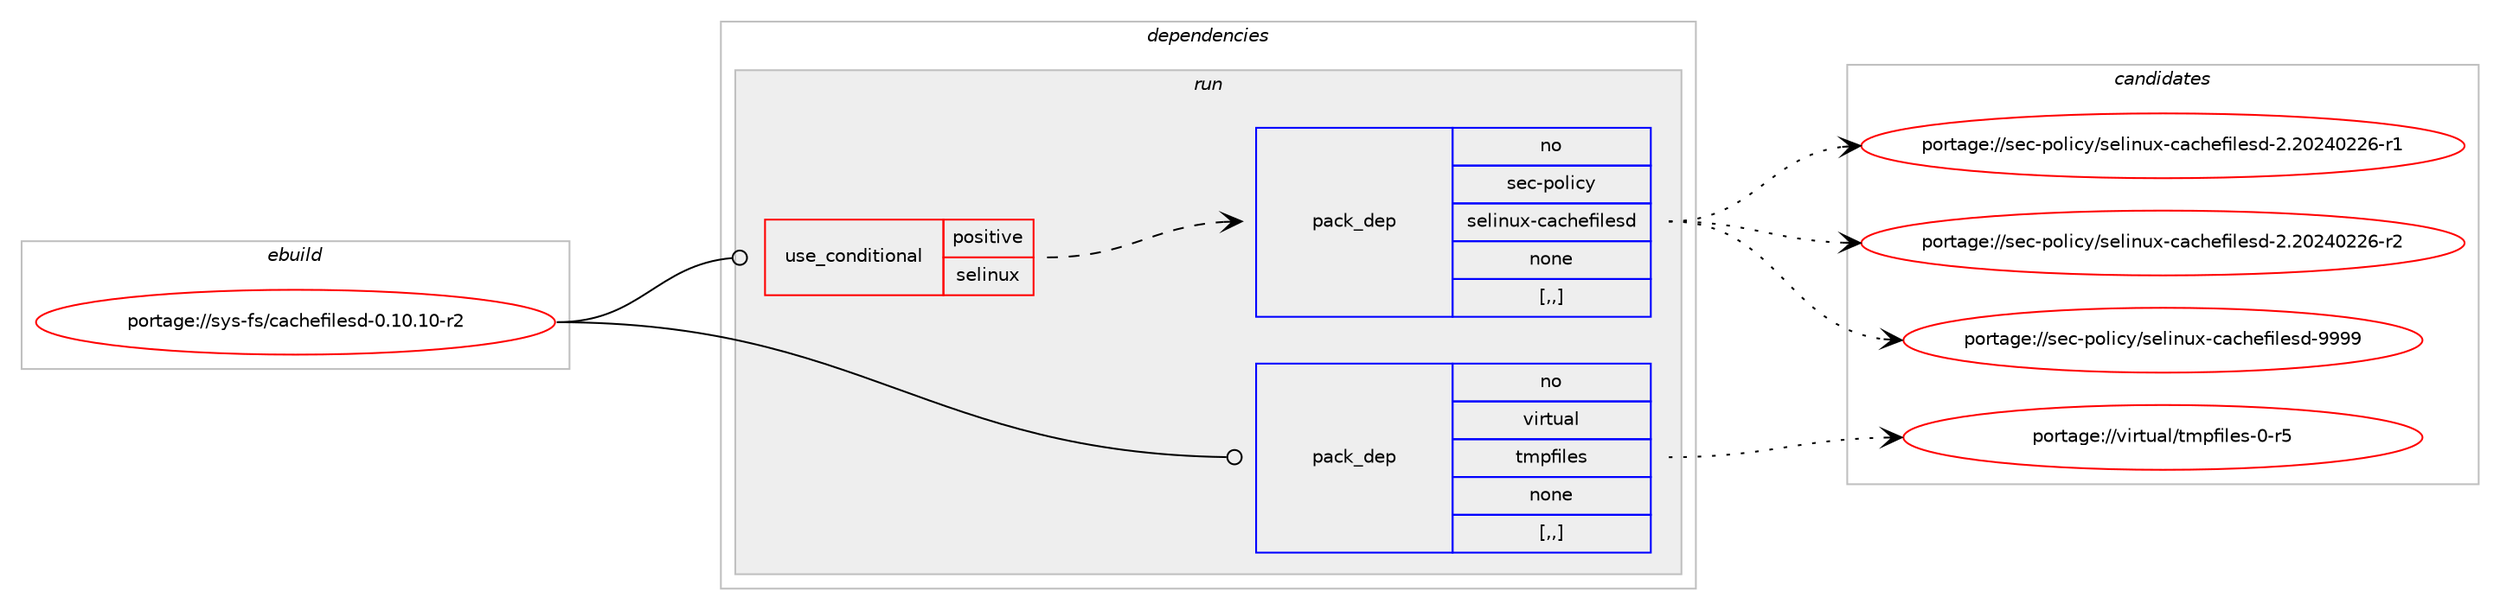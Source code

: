 digraph prolog {

# *************
# Graph options
# *************

newrank=true;
concentrate=true;
compound=true;
graph [rankdir=LR,fontname=Helvetica,fontsize=10,ranksep=1.5];#, ranksep=2.5, nodesep=0.2];
edge  [arrowhead=vee];
node  [fontname=Helvetica,fontsize=10];

# **********
# The ebuild
# **********

subgraph cluster_leftcol {
color=gray;
rank=same;
label=<<i>ebuild</i>>;
id [label="portage://sys-fs/cachefilesd-0.10.10-r2", color=red, width=4, href="../sys-fs/cachefilesd-0.10.10-r2.svg"];
}

# ****************
# The dependencies
# ****************

subgraph cluster_midcol {
color=gray;
label=<<i>dependencies</i>>;
subgraph cluster_compile {
fillcolor="#eeeeee";
style=filled;
label=<<i>compile</i>>;
}
subgraph cluster_compileandrun {
fillcolor="#eeeeee";
style=filled;
label=<<i>compile and run</i>>;
}
subgraph cluster_run {
fillcolor="#eeeeee";
style=filled;
label=<<i>run</i>>;
subgraph cond113265 {
dependency425853 [label=<<TABLE BORDER="0" CELLBORDER="1" CELLSPACING="0" CELLPADDING="4"><TR><TD ROWSPAN="3" CELLPADDING="10">use_conditional</TD></TR><TR><TD>positive</TD></TR><TR><TD>selinux</TD></TR></TABLE>>, shape=none, color=red];
subgraph pack309689 {
dependency425854 [label=<<TABLE BORDER="0" CELLBORDER="1" CELLSPACING="0" CELLPADDING="4" WIDTH="220"><TR><TD ROWSPAN="6" CELLPADDING="30">pack_dep</TD></TR><TR><TD WIDTH="110">no</TD></TR><TR><TD>sec-policy</TD></TR><TR><TD>selinux-cachefilesd</TD></TR><TR><TD>none</TD></TR><TR><TD>[,,]</TD></TR></TABLE>>, shape=none, color=blue];
}
dependency425853:e -> dependency425854:w [weight=20,style="dashed",arrowhead="vee"];
}
id:e -> dependency425853:w [weight=20,style="solid",arrowhead="odot"];
subgraph pack309690 {
dependency425855 [label=<<TABLE BORDER="0" CELLBORDER="1" CELLSPACING="0" CELLPADDING="4" WIDTH="220"><TR><TD ROWSPAN="6" CELLPADDING="30">pack_dep</TD></TR><TR><TD WIDTH="110">no</TD></TR><TR><TD>virtual</TD></TR><TR><TD>tmpfiles</TD></TR><TR><TD>none</TD></TR><TR><TD>[,,]</TD></TR></TABLE>>, shape=none, color=blue];
}
id:e -> dependency425855:w [weight=20,style="solid",arrowhead="odot"];
}
}

# **************
# The candidates
# **************

subgraph cluster_choices {
rank=same;
color=gray;
label=<<i>candidates</i>>;

subgraph choice309689 {
color=black;
nodesep=1;
choice115101994511211110810599121471151011081051101171204599979910410110210510810111510045504650485052485050544511449 [label="portage://sec-policy/selinux-cachefilesd-2.20240226-r1", color=red, width=4,href="../sec-policy/selinux-cachefilesd-2.20240226-r1.svg"];
choice115101994511211110810599121471151011081051101171204599979910410110210510810111510045504650485052485050544511450 [label="portage://sec-policy/selinux-cachefilesd-2.20240226-r2", color=red, width=4,href="../sec-policy/selinux-cachefilesd-2.20240226-r2.svg"];
choice11510199451121111081059912147115101108105110117120459997991041011021051081011151004557575757 [label="portage://sec-policy/selinux-cachefilesd-9999", color=red, width=4,href="../sec-policy/selinux-cachefilesd-9999.svg"];
dependency425854:e -> choice115101994511211110810599121471151011081051101171204599979910410110210510810111510045504650485052485050544511449:w [style=dotted,weight="100"];
dependency425854:e -> choice115101994511211110810599121471151011081051101171204599979910410110210510810111510045504650485052485050544511450:w [style=dotted,weight="100"];
dependency425854:e -> choice11510199451121111081059912147115101108105110117120459997991041011021051081011151004557575757:w [style=dotted,weight="100"];
}
subgraph choice309690 {
color=black;
nodesep=1;
choice118105114116117971084711610911210210510810111545484511453 [label="portage://virtual/tmpfiles-0-r5", color=red, width=4,href="../virtual/tmpfiles-0-r5.svg"];
dependency425855:e -> choice118105114116117971084711610911210210510810111545484511453:w [style=dotted,weight="100"];
}
}

}
